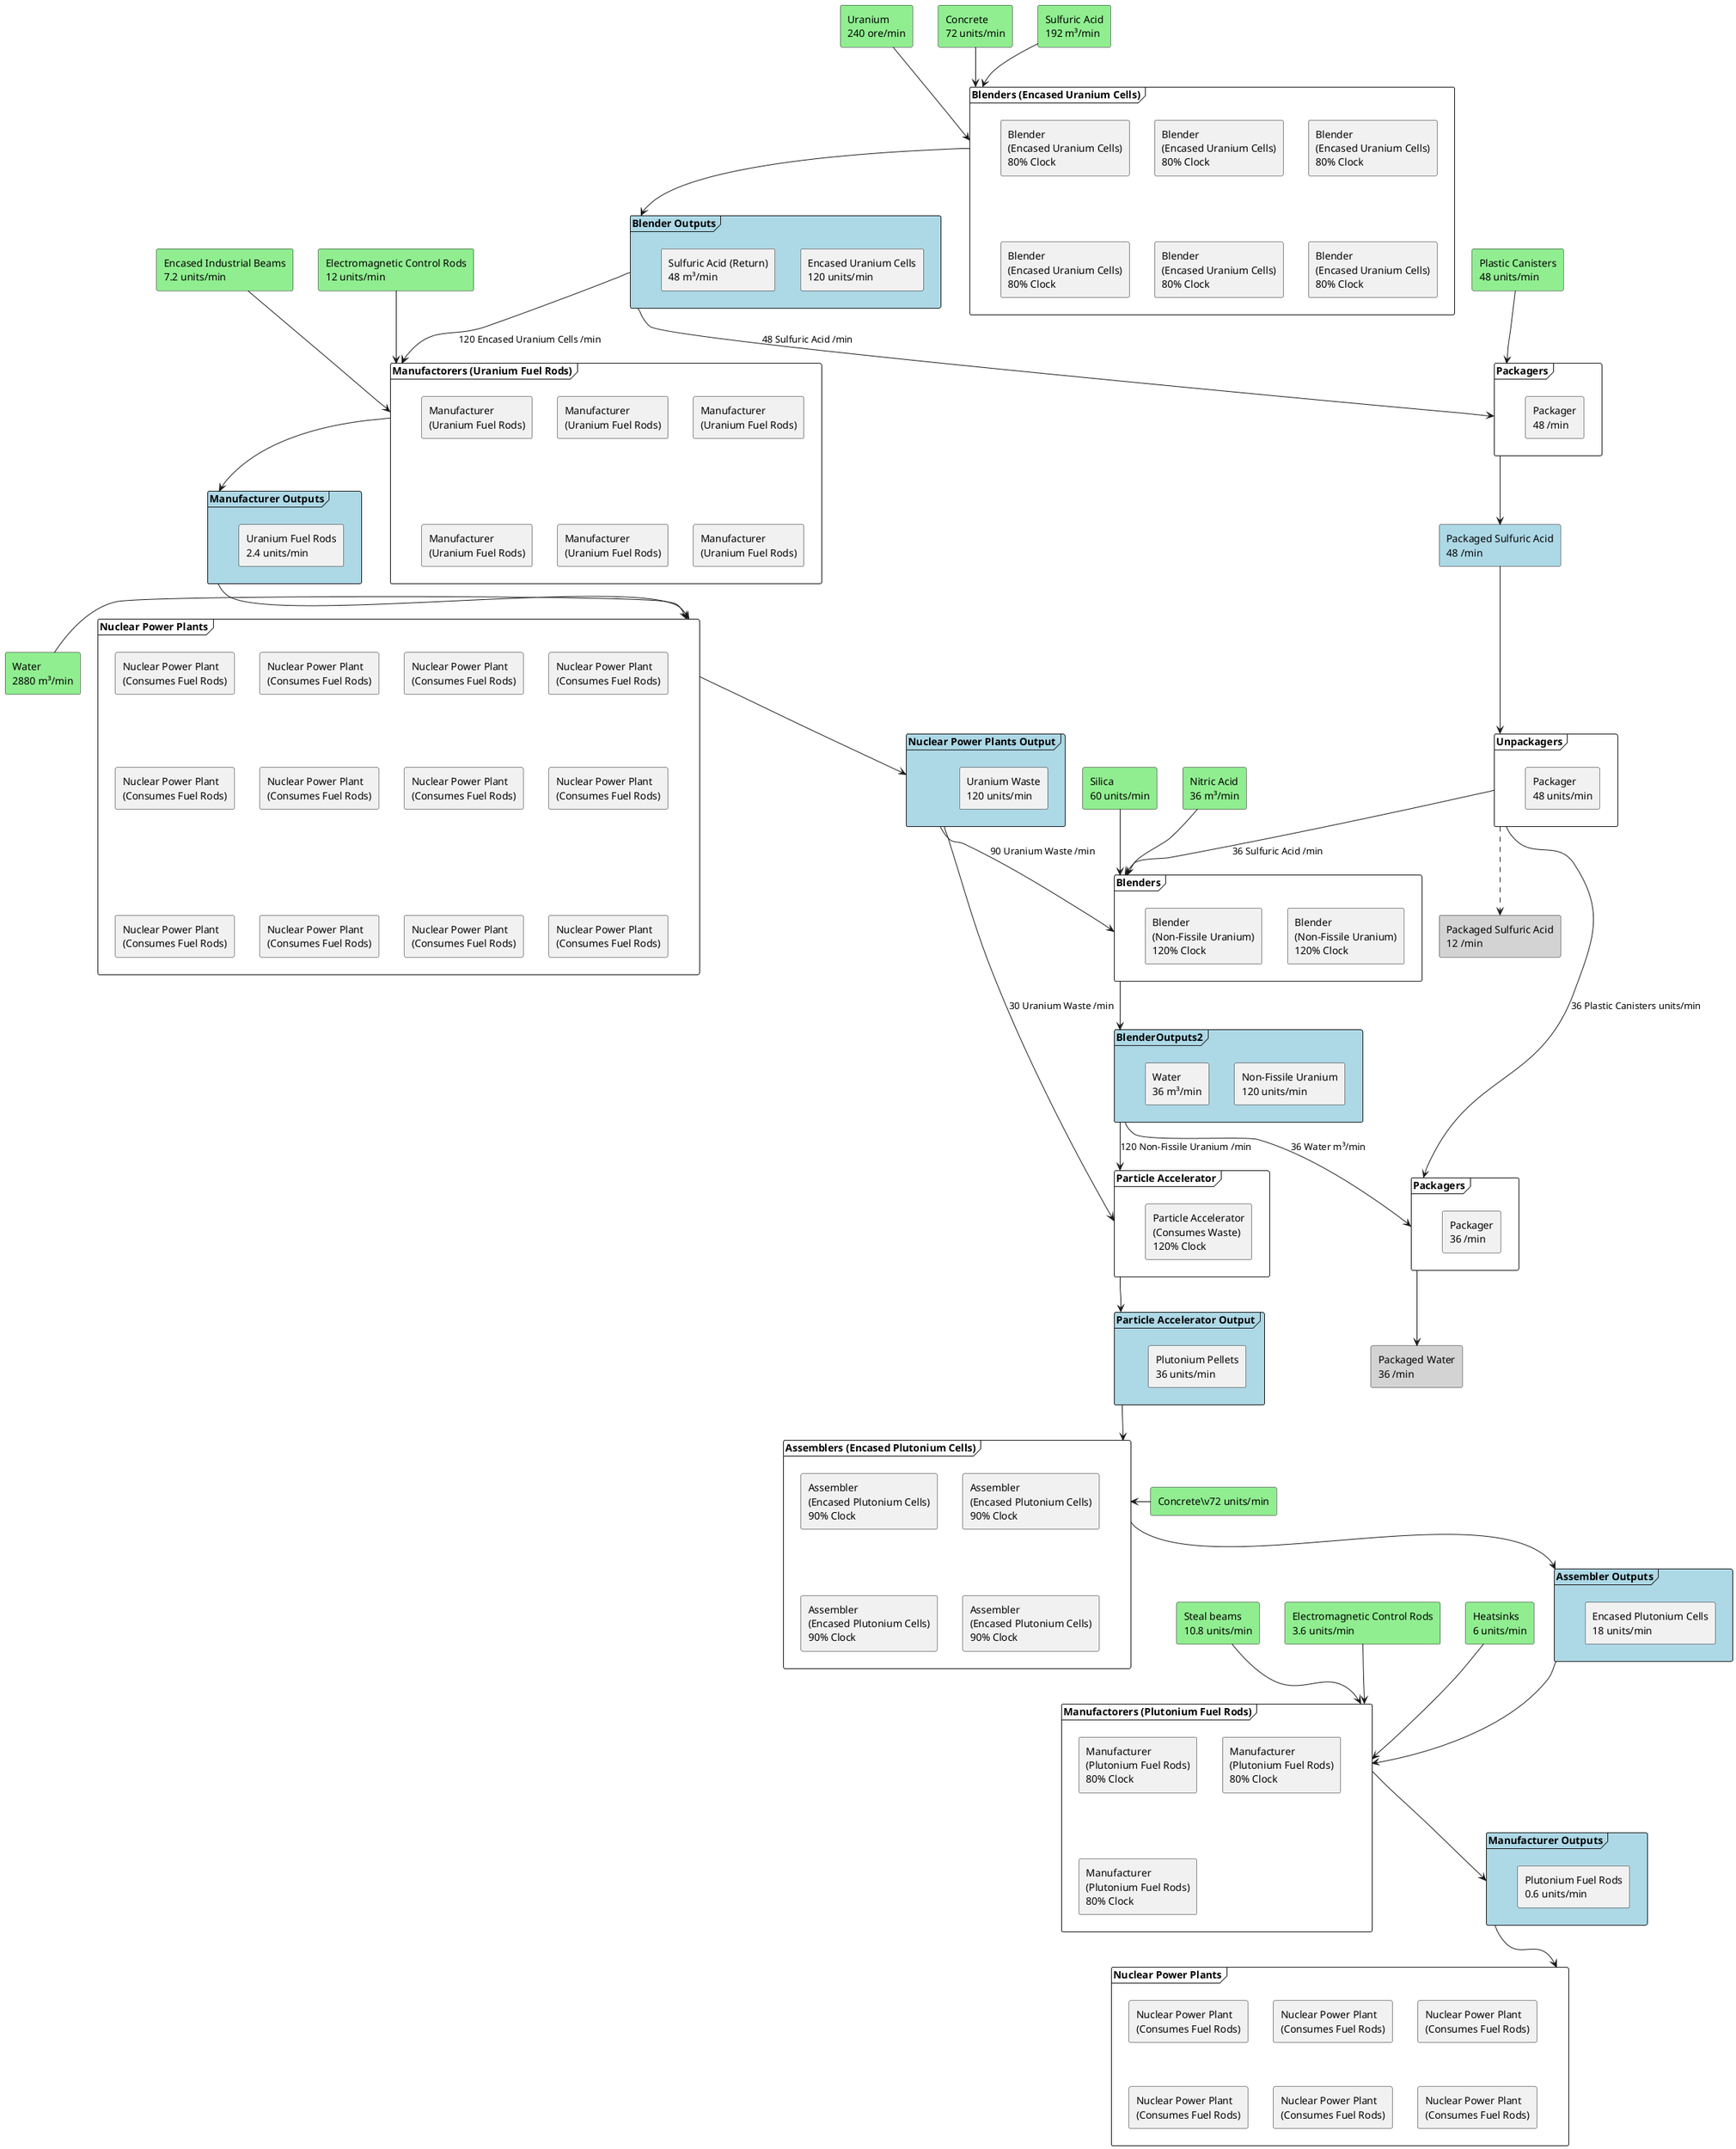 @startuml

rectangle "Uranium\n240 ore/min" as UraniumImport1 #LightGreen
rectangle "Concrete\n72 units/min" as ConcreteImport1 #LightGreen
rectangle "Sulfuric Acid\n192 m³/min" as SulfuricAcidImport1 #LightGreen

frame "Blenders (Encased Uranium Cells)" as Blenders1 {
    rectangle "Blender\n(Encased Uranium Cells)\n80% Clock" as BLD1
    rectangle "Blender\n(Encased Uranium Cells)\n80% Clock" as BLD2
    rectangle "Blender\n(Encased Uranium Cells)\n80% Clock" as BLD3
    rectangle "Blender\n(Encased Uranium Cells)\n80% Clock" as BLD4
    rectangle "Blender\n(Encased Uranium Cells)\n80% Clock" as BLD5
    rectangle "Blender\n(Encased Uranium Cells)\n80% Clock" as BLD6
}

UraniumImport1 --> Blenders1
ConcreteImport1 --> Blenders1
SulfuricAcidImport1 --> Blenders1

frame "Blender Outputs" as BlenderOutputs1 #LightBlue {
    rectangle "Encased Uranium Cells\n120 units/min" as EUC
    rectangle "Sulfuric Acid (Return)\n48 m³/min" as AcidOut
}

Blenders1 --> BlenderOutputs1

rectangle "Plastic Canisters\n48 units/min" as Canisters1 #LightGreen

frame "Packagers" as Packagers1 {
    rectangle "Packager\n48 /min" as PKGA1
}

Canisters1 --> Packagers1

BlenderOutputs1 --> Packagers1 : 48 Sulfuric Acid /min

rectangle "Packaged Sulfuric Acid\n48 /min" as PackagedAcid #LightBlue
Packagers1 --> PackagedAcid


rectangle "Encased Industrial Beams\n7.2 units/min" as EIB1 #LightGreen
rectangle "Electromagnetic Control Rods\n12 units/min" as EMCR1 #LightGreen

frame "Manufactorers (Uranium Fuel Rods)" as Manufactorers1 {
    rectangle "Manufacturer\n(Uranium Fuel Rods)" as MFR1
    rectangle "Manufacturer\n(Uranium Fuel Rods)" as MFR2
    rectangle "Manufacturer\n(Uranium Fuel Rods)" as MFR3
    rectangle "Manufacturer\n(Uranium Fuel Rods)" as MFR4
    rectangle "Manufacturer\n(Uranium Fuel Rods)" as MFR5
    rectangle "Manufacturer\n(Uranium Fuel Rods)" as MFR6
}

EIB1 --> Manufactorers1
EMCR1 --> Manufactorers1

BlenderOutputs1 --> Manufactorers1 : 120 Encased Uranium Cells /min

frame "Manufacturer Outputs" as ManufacturerOutputs1 #LightBlue{
    rectangle "Uranium Fuel Rods\n2.4 units/min" as UFR
}

Manufactorers1 --> ManufacturerOutputs1

rectangle "Water\n2880 m³/min" as WaterImport1 #LightGreen

frame "Nuclear Power Plants" as NPPs {
    rectangle "Nuclear Power Plant\n(Consumes Fuel Rods)" as NPP1
    rectangle "Nuclear Power Plant\n(Consumes Fuel Rods)" as NPP2
    rectangle "Nuclear Power Plant\n(Consumes Fuel Rods)" as NPP3
    rectangle "Nuclear Power Plant\n(Consumes Fuel Rods)" as NPP4
    rectangle "Nuclear Power Plant\n(Consumes Fuel Rods)" as NPP5
    rectangle "Nuclear Power Plant\n(Consumes Fuel Rods)" as NPP6
    rectangle "Nuclear Power Plant\n(Consumes Fuel Rods)" as NPP7
    rectangle "Nuclear Power Plant\n(Consumes Fuel Rods)" as NPP8
    rectangle "Nuclear Power Plant\n(Consumes Fuel Rods)" as NPP9
    rectangle "Nuclear Power Plant\n(Consumes Fuel Rods)" as NPP10
    rectangle "Nuclear Power Plant\n(Consumes Fuel Rods)" as NPP11
    rectangle "Nuclear Power Plant\n(Consumes Fuel Rods)" as NPP12
}

WaterImport1 -> NPPs

ManufacturerOutputs1 --> NPPs

frame "Nuclear Power Plants Output" as NPPOutputs #LightBlue{
    rectangle "Uranium Waste\n120 units/min" as NPPWaste
}

NPPs --> NPPOutputs

frame "Unpackagers" as Unpackagers1 {
    rectangle "Packager\n48 units/min" as UPKG1
}
rectangle "Packaged Sulfuric Acid\n12 /min" as PackagedAcidRest #LightGray

Unpackagers1 ..> PackagedAcidRest

PackagedAcid --> Unpackagers1

rectangle "Silica\n60 units/min" as SilicaImport2 #LightGreen
rectangle "Nitric Acid\n36 m³/min" as NitricAcidImport2 #LightGreen

frame "Blenders" as Blenders2 {
    rectangle "Blender\n(Non-Fissile Uranium)\n120% Clock" as BLDA1
    rectangle "Blender\n(Non-Fissile Uranium)\n120% Clock" as BLDA2
}

SilicaImport2 --> Blenders2
NitricAcidImport2 --> Blenders2
Unpackagers1 --> Blenders2 : 36 Sulfuric Acid /min

frame "Particle Accelerator" as PA {
    rectangle "Particle Accelerator\n(Consumes Waste)\n120% Clock" as PA1
}

NPPOutputs --> Blenders2: 90 Uranium Waste /min
NPPOutputs --> PA: 30 Uranium Waste /min

frame BlenderOutputs2 #LightBlue {
    rectangle "Non-Fissile Uranium\n120 units/min"
    rectangle "Water\n36 m³/min"
}

frame "Packagers" as Packagers2 {
    rectangle "Packager\n36 /min" as PKGB1
}

Unpackagers1 --> Packagers2 : 36 Plastic Canisters units/min
BlenderOutputs2 --> Packagers2 : 36 Water m³/min

rectangle "Packaged Water\n36 /min" as PackagedWater #LightGray
Packagers2 --> PackagedWater

Blenders2 --> BlenderOutputs2
BlenderOutputs2 --> PA : 120 Non-Fissile Uranium /min

frame "Particle Accelerator Output" as PAOutput #LightBlue {
    rectangle "Plutonium Pellets\n36 units/min"
}

PA --> PAOutput

rectangle "Concrete\v72 units/min" as ConcreteInput3 #LightGreen

frame "Assemblers (Encased Plutonium Cells)" as Assemblers2 {
    rectangle "Assembler\n(Encased Plutonium Cells)\n90% Clock" as ASR1
    rectangle "Assembler\n(Encased Plutonium Cells)\n90% Clock" as ASR2
    rectangle "Assembler\n(Encased Plutonium Cells)\n90% Clock" as ASR3
    rectangle "Assembler\n(Encased Plutonium Cells)\n90% Clock" as ASR4
}

ConcreteInput3 -> Assemblers2

PAOutput --> Assemblers2

frame "Assembler Outputs" as AssemblerOutputs2 #LightBlue {
    rectangle "Encased Plutonium Cells\n18 units/min"
}

Assemblers2 --> AssemblerOutputs2

rectangle "Steal beams\n10.8 units/min" as SB5 #LightGreen
rectangle "Electromagnetic Control Rods\n3.6 units/min" as ECR5 #LightGreen
rectangle "Heatsinks\n6 units/min" as Heatsinks5 #LightGreen

frame "Manufactorers (Plutonium Fuel Rods)" as Manufactorers2 {
    rectangle "Manufacturer\n(Plutonium Fuel Rods)\n80% Clock" as MFRA1
    rectangle "Manufacturer\n(Plutonium Fuel Rods)\n80% Clock" as MFRA2
    rectangle "Manufacturer\n(Plutonium Fuel Rods)\n80% Clock" as MFRA3
}

SB5 --> Manufactorers2
ECR5 --> Manufactorers2
Heatsinks5 --> Manufactorers2

AssemblerOutputs2 --> Manufactorers2

frame "Manufacturer Outputs" as ManufacturerOutputs2 #LightBlue{
    rectangle "Plutonium Fuel Rods\n0.6 units/min" as PFR
}

Manufactorers2 --> ManufacturerOutputs2

frame "Nuclear Power Plants" as NPPs2 {
    rectangle "Nuclear Power Plant\n(Consumes Fuel Rods)" as NPPA1
    rectangle "Nuclear Power Plant\n(Consumes Fuel Rods)" as NPPA2
    rectangle "Nuclear Power Plant\n(Consumes Fuel Rods)" as NPPA3
    rectangle "Nuclear Power Plant\n(Consumes Fuel Rods)" as NPPA4
    rectangle "Nuclear Power Plant\n(Consumes Fuel Rods)" as NPPA5
    rectangle "Nuclear Power Plant\n(Consumes Fuel Rods)" as NPPA6
}

ManufacturerOutputs2 --> NPPs2

@enduml